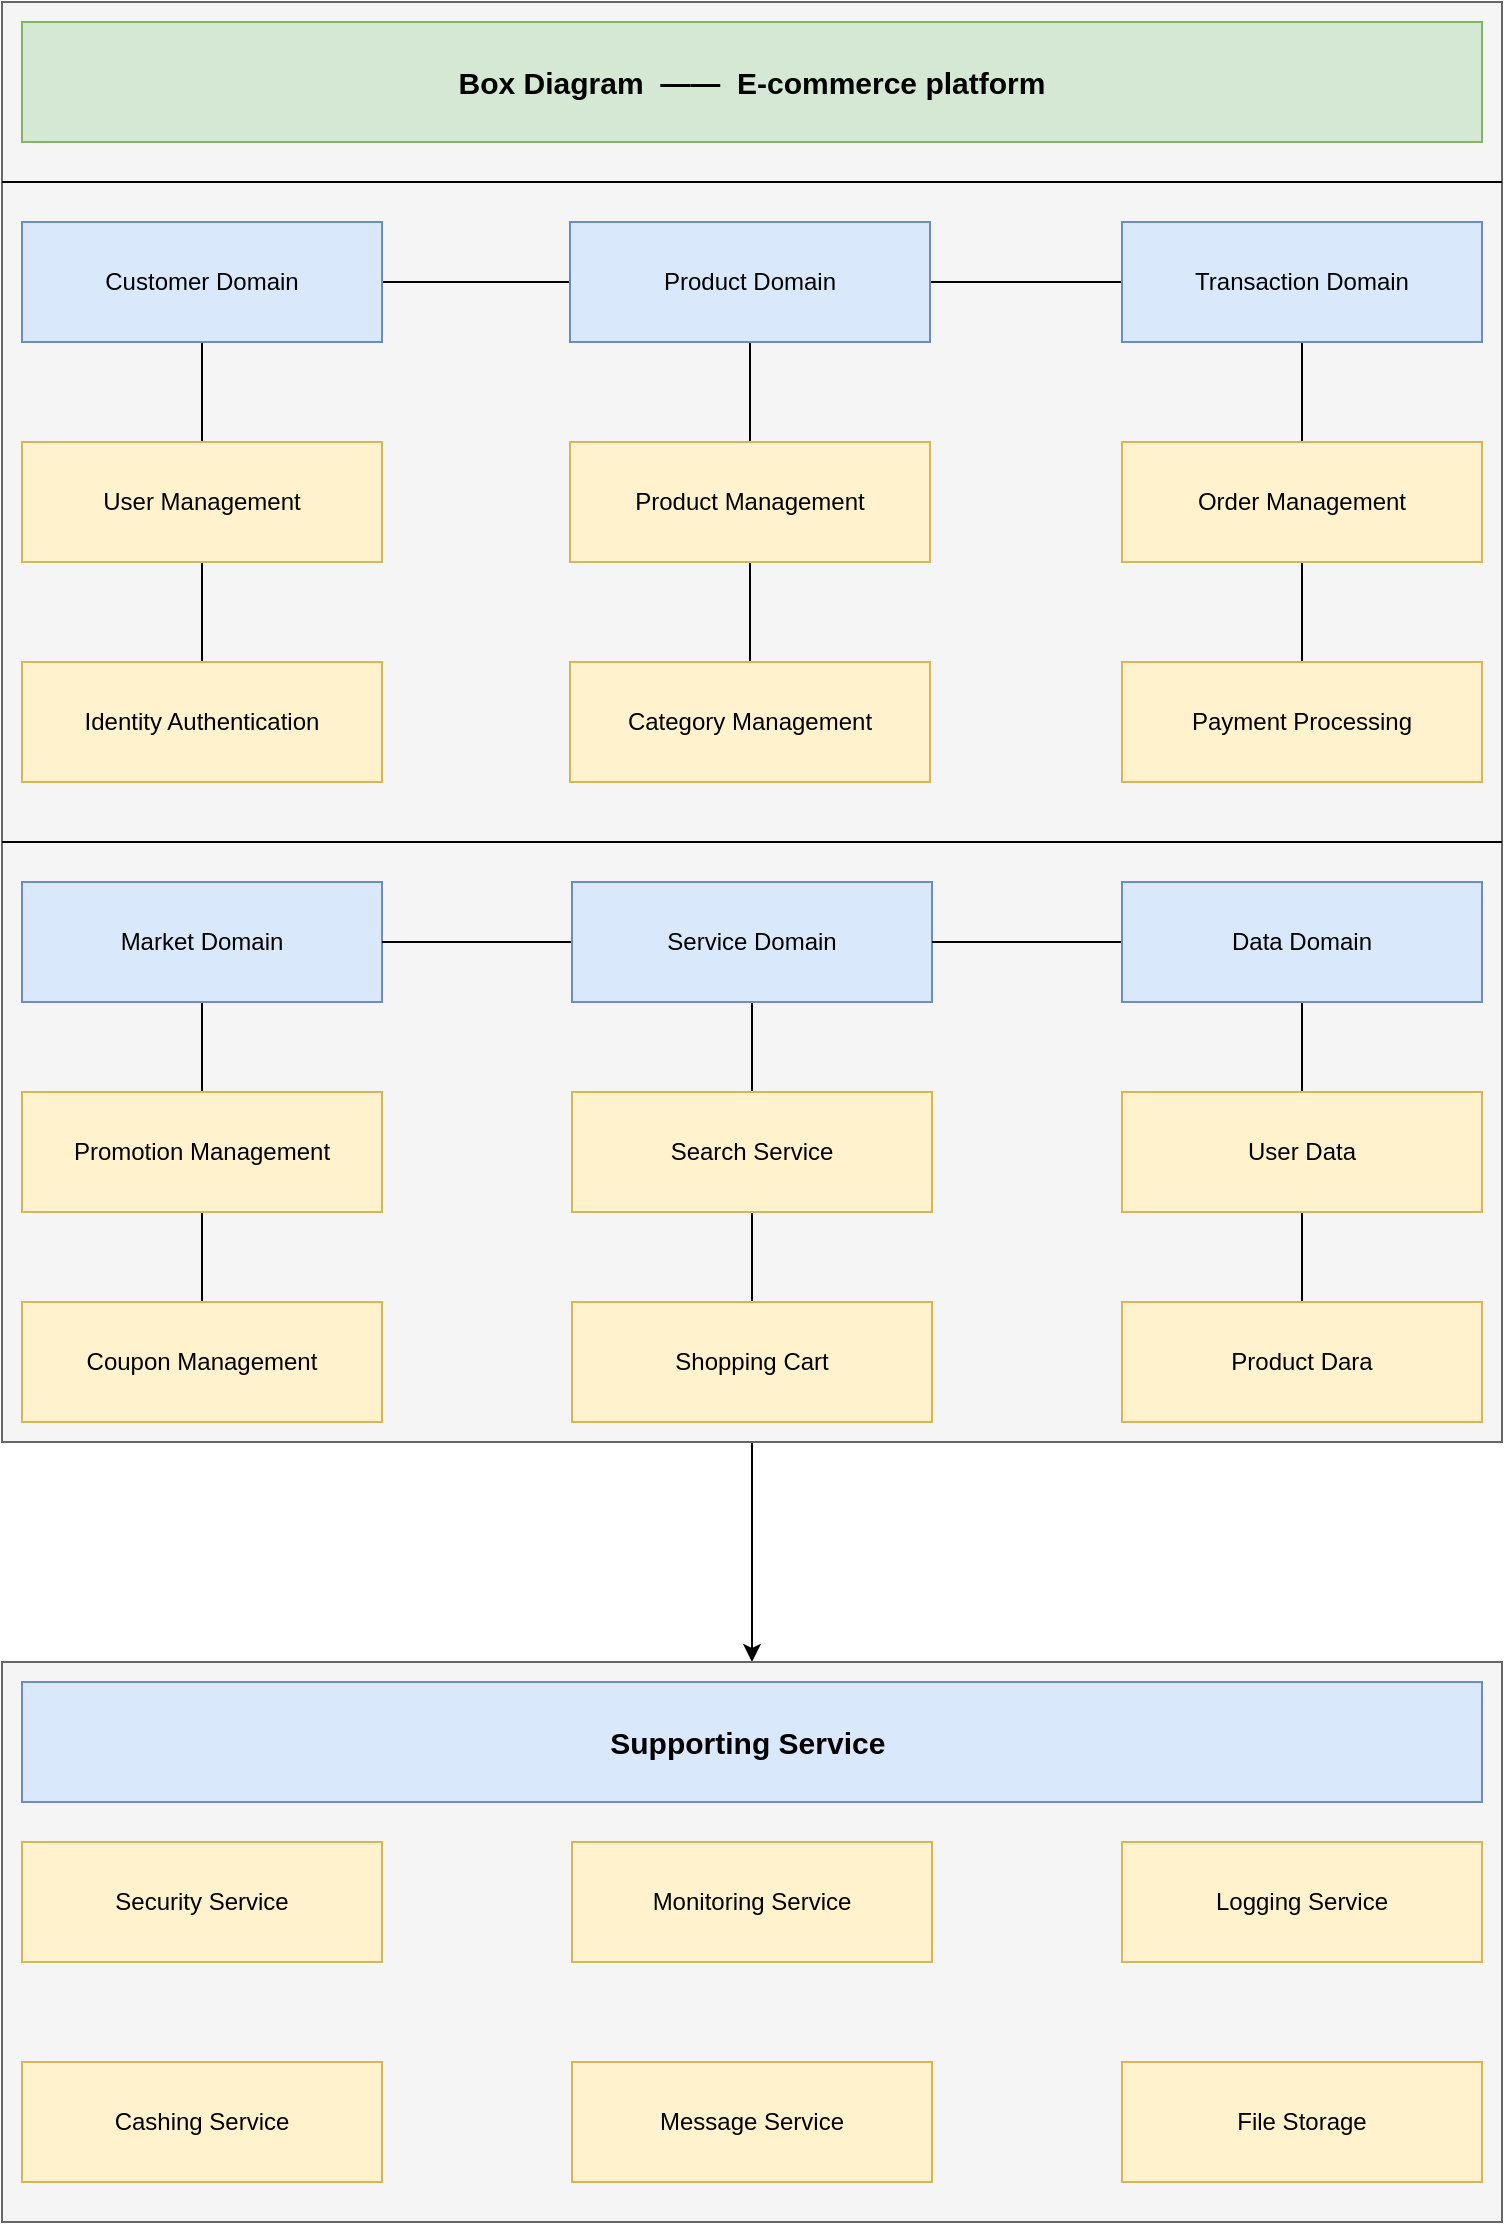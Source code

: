 <mxfile version="28.2.7">
  <diagram name="第 1 页" id="xvbBEmGutV3KPqRcqt0p">
    <mxGraphModel dx="898" dy="627" grid="1" gridSize="10" guides="1" tooltips="1" connect="1" arrows="0" fold="1" page="1" pageScale="1" pageWidth="827" pageHeight="1169" math="0" shadow="0">
      <root>
        <mxCell id="0" />
        <mxCell id="1" parent="0" />
        <mxCell id="PlpLMEIJnBUzuaVJZpVh-45" style="edgeStyle=orthogonalEdgeStyle;rounded=0;orthogonalLoop=1;jettySize=auto;html=1;exitX=0.5;exitY=1;exitDx=0;exitDy=0;" edge="1" parent="1" source="PlpLMEIJnBUzuaVJZpVh-21" target="PlpLMEIJnBUzuaVJZpVh-44">
          <mxGeometry relative="1" as="geometry" />
        </mxCell>
        <mxCell id="PlpLMEIJnBUzuaVJZpVh-21" value="" style="rounded=0;whiteSpace=wrap;html=1;fillColor=#f5f5f5;fontColor=#333333;strokeColor=#666666;" vertex="1" parent="1">
          <mxGeometry x="40" y="10" width="750" height="720" as="geometry" />
        </mxCell>
        <mxCell id="PlpLMEIJnBUzuaVJZpVh-1" value="&lt;b&gt;&lt;font style=&quot;font-size: 15px;&quot;&gt;Box Diagram&amp;nbsp; ——&amp;nbsp; E-commerce platform&lt;/font&gt;&lt;/b&gt;" style="rounded=0;whiteSpace=wrap;html=1;fillColor=#d5e8d4;strokeColor=#82b366;" vertex="1" parent="1">
          <mxGeometry x="50" y="20" width="730" height="60" as="geometry" />
        </mxCell>
        <mxCell id="PlpLMEIJnBUzuaVJZpVh-5" style="edgeStyle=orthogonalEdgeStyle;rounded=0;orthogonalLoop=1;jettySize=auto;html=1;exitX=1;exitY=0.5;exitDx=0;exitDy=0;entryX=0;entryY=0.5;entryDx=0;entryDy=0;endArrow=none;endFill=0;" edge="1" parent="1" source="PlpLMEIJnBUzuaVJZpVh-2" target="PlpLMEIJnBUzuaVJZpVh-3">
          <mxGeometry relative="1" as="geometry" />
        </mxCell>
        <mxCell id="PlpLMEIJnBUzuaVJZpVh-14" style="edgeStyle=orthogonalEdgeStyle;rounded=0;orthogonalLoop=1;jettySize=auto;html=1;exitX=0.5;exitY=1;exitDx=0;exitDy=0;entryX=0.5;entryY=0;entryDx=0;entryDy=0;endArrow=none;endFill=0;" edge="1" parent="1" source="PlpLMEIJnBUzuaVJZpVh-2" target="PlpLMEIJnBUzuaVJZpVh-7">
          <mxGeometry relative="1" as="geometry" />
        </mxCell>
        <mxCell id="PlpLMEIJnBUzuaVJZpVh-2" value="Customer Domain" style="rounded=0;whiteSpace=wrap;html=1;fillColor=#dae8fc;strokeColor=#6c8ebf;" vertex="1" parent="1">
          <mxGeometry x="50" y="120" width="180" height="60" as="geometry" />
        </mxCell>
        <mxCell id="PlpLMEIJnBUzuaVJZpVh-6" style="edgeStyle=orthogonalEdgeStyle;rounded=0;orthogonalLoop=1;jettySize=auto;html=1;exitX=1;exitY=0.5;exitDx=0;exitDy=0;entryX=0;entryY=0.5;entryDx=0;entryDy=0;endArrow=none;endFill=0;" edge="1" parent="1" source="PlpLMEIJnBUzuaVJZpVh-3" target="PlpLMEIJnBUzuaVJZpVh-4">
          <mxGeometry relative="1" as="geometry" />
        </mxCell>
        <mxCell id="PlpLMEIJnBUzuaVJZpVh-10" style="edgeStyle=orthogonalEdgeStyle;rounded=0;orthogonalLoop=1;jettySize=auto;html=1;exitX=0.5;exitY=1;exitDx=0;exitDy=0;entryX=0.5;entryY=0;entryDx=0;entryDy=0;endArrow=none;endFill=0;" edge="1" parent="1" source="PlpLMEIJnBUzuaVJZpVh-3" target="PlpLMEIJnBUzuaVJZpVh-8">
          <mxGeometry relative="1" as="geometry" />
        </mxCell>
        <mxCell id="PlpLMEIJnBUzuaVJZpVh-3" value="Product Domain" style="rounded=0;whiteSpace=wrap;html=1;fillColor=#dae8fc;strokeColor=#6c8ebf;" vertex="1" parent="1">
          <mxGeometry x="324" y="120" width="180" height="60" as="geometry" />
        </mxCell>
        <mxCell id="PlpLMEIJnBUzuaVJZpVh-13" style="edgeStyle=orthogonalEdgeStyle;rounded=0;orthogonalLoop=1;jettySize=auto;html=1;exitX=0.5;exitY=1;exitDx=0;exitDy=0;entryX=0.5;entryY=0;entryDx=0;entryDy=0;endArrow=none;endFill=0;" edge="1" parent="1" source="PlpLMEIJnBUzuaVJZpVh-4" target="PlpLMEIJnBUzuaVJZpVh-9">
          <mxGeometry relative="1" as="geometry" />
        </mxCell>
        <mxCell id="PlpLMEIJnBUzuaVJZpVh-4" value="Transaction Domain" style="rounded=0;whiteSpace=wrap;html=1;fillColor=#dae8fc;strokeColor=#6c8ebf;" vertex="1" parent="1">
          <mxGeometry x="600" y="120" width="180" height="60" as="geometry" />
        </mxCell>
        <mxCell id="PlpLMEIJnBUzuaVJZpVh-18" style="edgeStyle=orthogonalEdgeStyle;rounded=0;orthogonalLoop=1;jettySize=auto;html=1;exitX=0.5;exitY=1;exitDx=0;exitDy=0;entryX=0.5;entryY=0;entryDx=0;entryDy=0;endArrow=none;endFill=0;" edge="1" parent="1" source="PlpLMEIJnBUzuaVJZpVh-7" target="PlpLMEIJnBUzuaVJZpVh-15">
          <mxGeometry relative="1" as="geometry" />
        </mxCell>
        <mxCell id="PlpLMEIJnBUzuaVJZpVh-7" value="User Management" style="rounded=0;whiteSpace=wrap;html=1;fillColor=#fff2cc;strokeColor=#d6b656;" vertex="1" parent="1">
          <mxGeometry x="50" y="230" width="180" height="60" as="geometry" />
        </mxCell>
        <mxCell id="PlpLMEIJnBUzuaVJZpVh-19" style="edgeStyle=orthogonalEdgeStyle;rounded=0;orthogonalLoop=1;jettySize=auto;html=1;exitX=0.5;exitY=1;exitDx=0;exitDy=0;entryX=0.5;entryY=0;entryDx=0;entryDy=0;endArrow=none;endFill=0;" edge="1" parent="1" source="PlpLMEIJnBUzuaVJZpVh-8" target="PlpLMEIJnBUzuaVJZpVh-16">
          <mxGeometry relative="1" as="geometry" />
        </mxCell>
        <mxCell id="PlpLMEIJnBUzuaVJZpVh-8" value="Product Management" style="rounded=0;whiteSpace=wrap;html=1;fillColor=#fff2cc;strokeColor=#d6b656;" vertex="1" parent="1">
          <mxGeometry x="324" y="230" width="180" height="60" as="geometry" />
        </mxCell>
        <mxCell id="PlpLMEIJnBUzuaVJZpVh-20" style="edgeStyle=orthogonalEdgeStyle;rounded=0;orthogonalLoop=1;jettySize=auto;html=1;exitX=0.5;exitY=1;exitDx=0;exitDy=0;entryX=0.5;entryY=0;entryDx=0;entryDy=0;endArrow=none;endFill=0;" edge="1" parent="1" source="PlpLMEIJnBUzuaVJZpVh-9" target="PlpLMEIJnBUzuaVJZpVh-17">
          <mxGeometry relative="1" as="geometry" />
        </mxCell>
        <mxCell id="PlpLMEIJnBUzuaVJZpVh-9" value="Order Management" style="rounded=0;whiteSpace=wrap;html=1;fillColor=#fff2cc;strokeColor=#d6b656;" vertex="1" parent="1">
          <mxGeometry x="600" y="230" width="180" height="60" as="geometry" />
        </mxCell>
        <mxCell id="PlpLMEIJnBUzuaVJZpVh-15" value="Identity Authentication" style="rounded=0;whiteSpace=wrap;html=1;fillColor=#fff2cc;strokeColor=#d6b656;" vertex="1" parent="1">
          <mxGeometry x="50" y="340" width="180" height="60" as="geometry" />
        </mxCell>
        <mxCell id="PlpLMEIJnBUzuaVJZpVh-16" value="Category Management" style="rounded=0;whiteSpace=wrap;html=1;fillColor=#fff2cc;strokeColor=#d6b656;" vertex="1" parent="1">
          <mxGeometry x="324" y="340" width="180" height="60" as="geometry" />
        </mxCell>
        <mxCell id="PlpLMEIJnBUzuaVJZpVh-17" value="Payment Processing" style="rounded=0;whiteSpace=wrap;html=1;fillColor=#fff2cc;strokeColor=#d6b656;" vertex="1" parent="1">
          <mxGeometry x="600" y="340" width="180" height="60" as="geometry" />
        </mxCell>
        <mxCell id="PlpLMEIJnBUzuaVJZpVh-22" value="" style="endArrow=none;html=1;rounded=0;strokeWidth=1;fillColor=#d5e8d4;strokeColor=light-dark(#000000, #446e2c);" edge="1" parent="1">
          <mxGeometry width="50" height="50" relative="1" as="geometry">
            <mxPoint x="40" y="100" as="sourcePoint" />
            <mxPoint x="790" y="100" as="targetPoint" />
          </mxGeometry>
        </mxCell>
        <mxCell id="PlpLMEIJnBUzuaVJZpVh-23" value="" style="endArrow=none;html=1;rounded=0;" edge="1" parent="1">
          <mxGeometry width="50" height="50" relative="1" as="geometry">
            <mxPoint x="40" y="430" as="sourcePoint" />
            <mxPoint x="790" y="430" as="targetPoint" />
          </mxGeometry>
        </mxCell>
        <mxCell id="PlpLMEIJnBUzuaVJZpVh-37" style="edgeStyle=orthogonalEdgeStyle;rounded=0;orthogonalLoop=1;jettySize=auto;html=1;exitX=0.5;exitY=1;exitDx=0;exitDy=0;entryX=0.5;entryY=0;entryDx=0;entryDy=0;endArrow=none;endFill=0;" edge="1" parent="1" source="PlpLMEIJnBUzuaVJZpVh-24" target="PlpLMEIJnBUzuaVJZpVh-27">
          <mxGeometry relative="1" as="geometry" />
        </mxCell>
        <mxCell id="PlpLMEIJnBUzuaVJZpVh-24" value="Market Domain" style="rounded=0;whiteSpace=wrap;html=1;fillColor=#dae8fc;strokeColor=#6c8ebf;" vertex="1" parent="1">
          <mxGeometry x="50" y="450" width="180" height="60" as="geometry" />
        </mxCell>
        <mxCell id="PlpLMEIJnBUzuaVJZpVh-36" style="edgeStyle=orthogonalEdgeStyle;rounded=0;orthogonalLoop=1;jettySize=auto;html=1;exitX=0;exitY=0.5;exitDx=0;exitDy=0;entryX=1;entryY=0.5;entryDx=0;entryDy=0;endArrow=none;endFill=0;" edge="1" parent="1" source="PlpLMEIJnBUzuaVJZpVh-25" target="PlpLMEIJnBUzuaVJZpVh-24">
          <mxGeometry relative="1" as="geometry" />
        </mxCell>
        <mxCell id="PlpLMEIJnBUzuaVJZpVh-38" style="edgeStyle=orthogonalEdgeStyle;rounded=0;orthogonalLoop=1;jettySize=auto;html=1;exitX=0.5;exitY=1;exitDx=0;exitDy=0;entryX=0.5;entryY=0;entryDx=0;entryDy=0;endArrow=none;endFill=0;" edge="1" parent="1" source="PlpLMEIJnBUzuaVJZpVh-25" target="PlpLMEIJnBUzuaVJZpVh-28">
          <mxGeometry relative="1" as="geometry" />
        </mxCell>
        <mxCell id="PlpLMEIJnBUzuaVJZpVh-25" value="Service Domain" style="rounded=0;whiteSpace=wrap;html=1;fillColor=#dae8fc;strokeColor=#6c8ebf;" vertex="1" parent="1">
          <mxGeometry x="325" y="450" width="180" height="60" as="geometry" />
        </mxCell>
        <mxCell id="PlpLMEIJnBUzuaVJZpVh-35" style="edgeStyle=orthogonalEdgeStyle;rounded=0;orthogonalLoop=1;jettySize=auto;html=1;exitX=0;exitY=0.5;exitDx=0;exitDy=0;entryX=1;entryY=0.5;entryDx=0;entryDy=0;endArrow=none;endFill=0;" edge="1" parent="1" source="PlpLMEIJnBUzuaVJZpVh-26" target="PlpLMEIJnBUzuaVJZpVh-25">
          <mxGeometry relative="1" as="geometry" />
        </mxCell>
        <mxCell id="PlpLMEIJnBUzuaVJZpVh-39" style="edgeStyle=orthogonalEdgeStyle;rounded=0;orthogonalLoop=1;jettySize=auto;html=1;exitX=0.5;exitY=1;exitDx=0;exitDy=0;entryX=0.5;entryY=0;entryDx=0;entryDy=0;endArrow=none;endFill=0;" edge="1" parent="1" source="PlpLMEIJnBUzuaVJZpVh-26" target="PlpLMEIJnBUzuaVJZpVh-29">
          <mxGeometry relative="1" as="geometry" />
        </mxCell>
        <mxCell id="PlpLMEIJnBUzuaVJZpVh-26" value="Data Domain" style="rounded=0;whiteSpace=wrap;html=1;fillColor=#dae8fc;strokeColor=#6c8ebf;" vertex="1" parent="1">
          <mxGeometry x="600" y="450" width="180" height="60" as="geometry" />
        </mxCell>
        <mxCell id="PlpLMEIJnBUzuaVJZpVh-43" style="edgeStyle=orthogonalEdgeStyle;rounded=0;orthogonalLoop=1;jettySize=auto;html=1;exitX=0.5;exitY=1;exitDx=0;exitDy=0;entryX=0.5;entryY=0;entryDx=0;entryDy=0;endArrow=none;endFill=0;" edge="1" parent="1" source="PlpLMEIJnBUzuaVJZpVh-27" target="PlpLMEIJnBUzuaVJZpVh-30">
          <mxGeometry relative="1" as="geometry" />
        </mxCell>
        <mxCell id="PlpLMEIJnBUzuaVJZpVh-27" value="Promotion Management" style="rounded=0;whiteSpace=wrap;html=1;fillColor=#fff2cc;strokeColor=#d6b656;" vertex="1" parent="1">
          <mxGeometry x="50" y="555" width="180" height="60" as="geometry" />
        </mxCell>
        <mxCell id="PlpLMEIJnBUzuaVJZpVh-41" style="edgeStyle=orthogonalEdgeStyle;rounded=0;orthogonalLoop=1;jettySize=auto;html=1;exitX=0.5;exitY=1;exitDx=0;exitDy=0;entryX=0.5;entryY=0;entryDx=0;entryDy=0;endArrow=none;endFill=0;" edge="1" parent="1" source="PlpLMEIJnBUzuaVJZpVh-28" target="PlpLMEIJnBUzuaVJZpVh-31">
          <mxGeometry relative="1" as="geometry" />
        </mxCell>
        <mxCell id="PlpLMEIJnBUzuaVJZpVh-28" value="Search Service" style="rounded=0;whiteSpace=wrap;html=1;fillColor=#fff2cc;strokeColor=#d6b656;" vertex="1" parent="1">
          <mxGeometry x="325" y="555" width="180" height="60" as="geometry" />
        </mxCell>
        <mxCell id="PlpLMEIJnBUzuaVJZpVh-42" style="edgeStyle=orthogonalEdgeStyle;rounded=0;orthogonalLoop=1;jettySize=auto;html=1;exitX=0.5;exitY=1;exitDx=0;exitDy=0;entryX=0.5;entryY=0;entryDx=0;entryDy=0;endArrow=none;endFill=0;" edge="1" parent="1" source="PlpLMEIJnBUzuaVJZpVh-29" target="PlpLMEIJnBUzuaVJZpVh-32">
          <mxGeometry relative="1" as="geometry" />
        </mxCell>
        <mxCell id="PlpLMEIJnBUzuaVJZpVh-29" value="User Data" style="rounded=0;whiteSpace=wrap;html=1;fillColor=#fff2cc;strokeColor=#d6b656;" vertex="1" parent="1">
          <mxGeometry x="600" y="555" width="180" height="60" as="geometry" />
        </mxCell>
        <mxCell id="PlpLMEIJnBUzuaVJZpVh-30" value="Coupon Management" style="rounded=0;whiteSpace=wrap;html=1;fillColor=#fff2cc;strokeColor=#d6b656;" vertex="1" parent="1">
          <mxGeometry x="50" y="660" width="180" height="60" as="geometry" />
        </mxCell>
        <mxCell id="PlpLMEIJnBUzuaVJZpVh-31" value="Shopping Cart" style="rounded=0;whiteSpace=wrap;html=1;fillColor=#fff2cc;strokeColor=#d6b656;" vertex="1" parent="1">
          <mxGeometry x="325" y="660" width="180" height="60" as="geometry" />
        </mxCell>
        <mxCell id="PlpLMEIJnBUzuaVJZpVh-32" value="Product Dara" style="rounded=0;whiteSpace=wrap;html=1;fillColor=#fff2cc;strokeColor=#d6b656;" vertex="1" parent="1">
          <mxGeometry x="600" y="660" width="180" height="60" as="geometry" />
        </mxCell>
        <mxCell id="PlpLMEIJnBUzuaVJZpVh-44" value="" style="rounded=0;whiteSpace=wrap;html=1;fillColor=#f5f5f5;fontColor=#333333;strokeColor=#666666;" vertex="1" parent="1">
          <mxGeometry x="40" y="840" width="750" height="280" as="geometry" />
        </mxCell>
        <mxCell id="PlpLMEIJnBUzuaVJZpVh-46" value="&lt;span style=&quot;font-size: 15px;&quot;&gt;&lt;b&gt;Supporting Service&amp;nbsp;&lt;/b&gt;&lt;/span&gt;" style="rounded=0;whiteSpace=wrap;html=1;fillColor=#dae8fc;strokeColor=#6c8ebf;" vertex="1" parent="1">
          <mxGeometry x="50" y="850" width="730" height="60" as="geometry" />
        </mxCell>
        <mxCell id="PlpLMEIJnBUzuaVJZpVh-48" value="Security Service" style="rounded=0;whiteSpace=wrap;html=1;fillColor=#fff2cc;strokeColor=#d6b656;" vertex="1" parent="1">
          <mxGeometry x="50" y="930" width="180" height="60" as="geometry" />
        </mxCell>
        <mxCell id="PlpLMEIJnBUzuaVJZpVh-49" value="Monitoring Service" style="rounded=0;whiteSpace=wrap;html=1;fillColor=#fff2cc;strokeColor=#d6b656;" vertex="1" parent="1">
          <mxGeometry x="325" y="930" width="180" height="60" as="geometry" />
        </mxCell>
        <mxCell id="PlpLMEIJnBUzuaVJZpVh-50" value="Logging Service" style="rounded=0;whiteSpace=wrap;html=1;fillColor=#fff2cc;strokeColor=#d6b656;" vertex="1" parent="1">
          <mxGeometry x="600" y="930" width="180" height="60" as="geometry" />
        </mxCell>
        <mxCell id="PlpLMEIJnBUzuaVJZpVh-51" value="Cashing Service" style="rounded=0;whiteSpace=wrap;html=1;fillColor=#fff2cc;strokeColor=#d6b656;" vertex="1" parent="1">
          <mxGeometry x="50" y="1040" width="180" height="60" as="geometry" />
        </mxCell>
        <mxCell id="PlpLMEIJnBUzuaVJZpVh-52" value="Message Service" style="rounded=0;whiteSpace=wrap;html=1;fillColor=#fff2cc;strokeColor=#d6b656;" vertex="1" parent="1">
          <mxGeometry x="325" y="1040" width="180" height="60" as="geometry" />
        </mxCell>
        <mxCell id="PlpLMEIJnBUzuaVJZpVh-53" value="File Storage" style="rounded=0;whiteSpace=wrap;html=1;fillColor=#fff2cc;strokeColor=#d6b656;" vertex="1" parent="1">
          <mxGeometry x="600" y="1040" width="180" height="60" as="geometry" />
        </mxCell>
      </root>
    </mxGraphModel>
  </diagram>
</mxfile>
